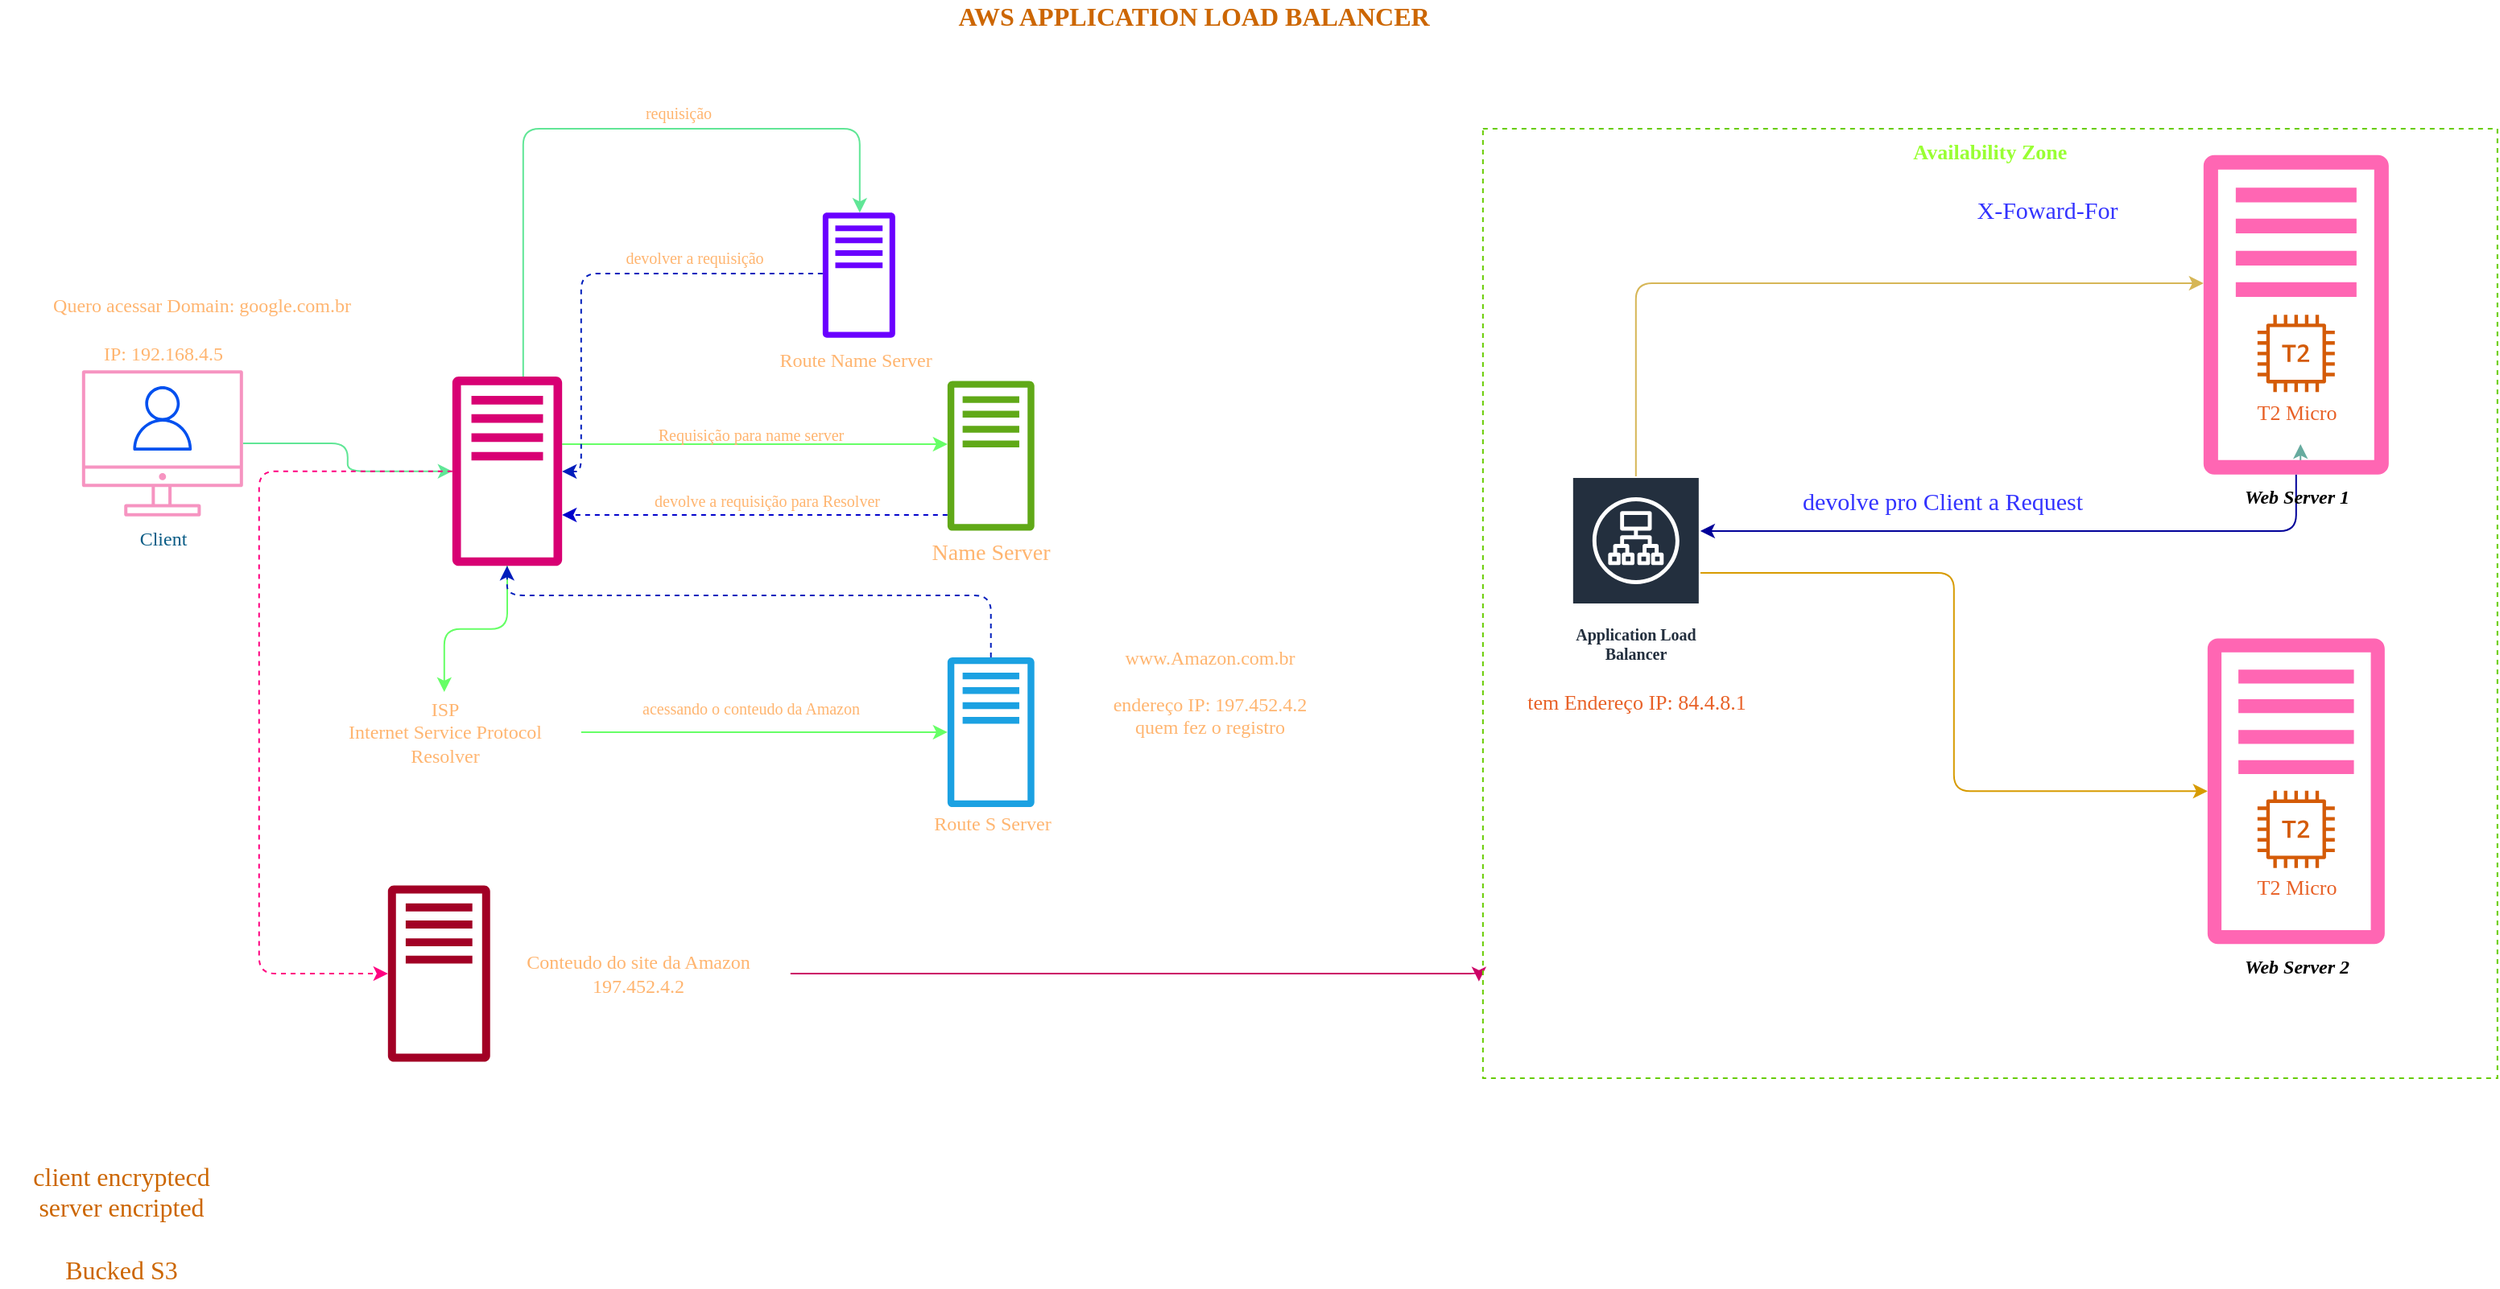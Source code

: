 <mxfile version="17.4.2" type="device"><diagram id="zEZ7BMcGKdXpHKRU1zdM" name="AWS"><mxGraphModel dx="1778" dy="1005" grid="1" gridSize="10" guides="1" tooltips="1" connect="1" arrows="1" fold="1" page="1" pageScale="1" pageWidth="1920" pageHeight="1200" math="0" shadow="0"><root><mxCell id="0"/><mxCell id="1" parent="0"/><mxCell id="Pua06mJ3tunUE9ZnBc1j-4" style="edgeStyle=orthogonalEdgeStyle;curved=0;rounded=1;sketch=0;orthogonalLoop=1;jettySize=auto;html=1;fontFamily=Verdana;fontColor=#FFB570;strokeColor=#60E696;fillColor=#F694C1;" edge="1" parent="1" source="Pua06mJ3tunUE9ZnBc1j-1" target="Pua06mJ3tunUE9ZnBc1j-5"><mxGeometry relative="1" as="geometry"><mxPoint x="320.91" y="410" as="targetPoint"/></mxGeometry></mxCell><mxCell id="Pua06mJ3tunUE9ZnBc1j-1" value="Client" style="sketch=0;outlineConnect=0;fontColor=#095C86;strokeColor=none;fillColor=#F694C1;dashed=0;verticalLabelPosition=bottom;verticalAlign=top;align=center;html=1;fontSize=12;fontStyle=0;aspect=fixed;shape=mxgraph.aws4.illustration_desktop;pointerEvents=1;strokeWidth=2;fontFamily=Verdana;" vertex="1" parent="1"><mxGeometry x="160.91" y="370" width="100" height="91" as="geometry"/></mxCell><mxCell id="Pua06mJ3tunUE9ZnBc1j-2" value="" style="sketch=0;outlineConnect=0;fontColor=#ffffff;fillColor=#0050ef;strokeColor=#001DBC;dashed=0;verticalLabelPosition=bottom;verticalAlign=top;align=center;html=1;fontSize=12;fontStyle=0;aspect=fixed;pointerEvents=1;shape=mxgraph.aws4.user;rounded=0;fontFamily=Verdana;labelBackgroundColor=none;" vertex="1" parent="1"><mxGeometry x="190.91" y="380" width="40" height="40" as="geometry"/></mxCell><mxCell id="Pua06mJ3tunUE9ZnBc1j-11" style="edgeStyle=orthogonalEdgeStyle;curved=0;rounded=1;sketch=0;orthogonalLoop=1;jettySize=auto;html=1;fontFamily=Verdana;fontColor=#FFB570;strokeColor=#60E696;fillColor=#F694C1;" edge="1" parent="1" source="Pua06mJ3tunUE9ZnBc1j-5" target="Pua06mJ3tunUE9ZnBc1j-9"><mxGeometry relative="1" as="geometry"><Array as="points"><mxPoint x="434.91" y="220"/><mxPoint x="643.91" y="220"/></Array></mxGeometry></mxCell><mxCell id="Pua06mJ3tunUE9ZnBc1j-25" style="edgeStyle=orthogonalEdgeStyle;curved=0;rounded=1;sketch=0;orthogonalLoop=1;jettySize=auto;html=1;fontFamily=Verdana;fontSize=14;fontColor=#FFB570;strokeColor=#66FF66;fillColor=#F694C1;" edge="1" parent="1" source="Pua06mJ3tunUE9ZnBc1j-5" target="Pua06mJ3tunUE9ZnBc1j-16"><mxGeometry relative="1" as="geometry"><Array as="points"><mxPoint x="640.91" y="416"/><mxPoint x="640.91" y="416"/></Array></mxGeometry></mxCell><mxCell id="Pua06mJ3tunUE9ZnBc1j-32" style="edgeStyle=orthogonalEdgeStyle;curved=0;rounded=1;sketch=0;orthogonalLoop=1;jettySize=auto;html=1;fontFamily=Verdana;fontSize=13;fontColor=#FFB570;strokeColor=#66FF66;fillColor=#F694C1;" edge="1" parent="1" source="Pua06mJ3tunUE9ZnBc1j-5" target="Pua06mJ3tunUE9ZnBc1j-6"><mxGeometry relative="1" as="geometry"/></mxCell><mxCell id="Pua06mJ3tunUE9ZnBc1j-37" style="edgeStyle=orthogonalEdgeStyle;curved=0;rounded=1;sketch=0;orthogonalLoop=1;jettySize=auto;html=1;dashed=1;fontFamily=Verdana;fontSize=13;fontColor=#FFB570;strokeColor=#FF0080;fillColor=#F694C1;" edge="1" parent="1" source="Pua06mJ3tunUE9ZnBc1j-5" target="Pua06mJ3tunUE9ZnBc1j-38"><mxGeometry relative="1" as="geometry"><mxPoint x="270.91" y="760" as="targetPoint"/><Array as="points"><mxPoint x="270.91" y="433"/><mxPoint x="270.91" y="745"/></Array></mxGeometry></mxCell><mxCell id="Pua06mJ3tunUE9ZnBc1j-5" value="" style="sketch=0;outlineConnect=0;fontColor=#ffffff;fillColor=#d80073;strokeColor=#A50040;dashed=0;verticalLabelPosition=bottom;verticalAlign=top;align=center;html=1;fontSize=12;fontStyle=0;aspect=fixed;pointerEvents=1;shape=mxgraph.aws4.traditional_server;rounded=0;labelBackgroundColor=none;fontFamily=Verdana;" vertex="1" parent="1"><mxGeometry x="390.91" y="373.75" width="68.17" height="118.17" as="geometry"/></mxCell><mxCell id="Pua06mJ3tunUE9ZnBc1j-33" style="edgeStyle=orthogonalEdgeStyle;curved=0;rounded=1;sketch=0;orthogonalLoop=1;jettySize=auto;html=1;fontFamily=Verdana;fontSize=13;fontColor=#FFB570;strokeColor=#66FF66;fillColor=#F694C1;" edge="1" parent="1" source="Pua06mJ3tunUE9ZnBc1j-6" target="Pua06mJ3tunUE9ZnBc1j-30"><mxGeometry relative="1" as="geometry"/></mxCell><mxCell id="Pua06mJ3tunUE9ZnBc1j-6" value="ISP&lt;br&gt;Internet Service Protocol&lt;br&gt;Resolver" style="text;html=1;align=center;verticalAlign=middle;resizable=0;points=[];autosize=1;strokeColor=none;fillColor=none;fontFamily=Verdana;fontColor=#FFB570;" vertex="1" parent="1"><mxGeometry x="300.91" y="570" width="170" height="50" as="geometry"/></mxCell><mxCell id="Pua06mJ3tunUE9ZnBc1j-7" value="IP: 192.168.4.5" style="text;html=1;align=center;verticalAlign=middle;resizable=0;points=[];autosize=1;strokeColor=none;fillColor=none;fontFamily=Verdana;fontColor=#FFB570;" vertex="1" parent="1"><mxGeometry x="155.91" y="350" width="110" height="20" as="geometry"/></mxCell><mxCell id="Pua06mJ3tunUE9ZnBc1j-8" value="Quero acessar Domain: google.com.br" style="text;html=1;align=center;verticalAlign=middle;resizable=0;points=[];autosize=1;strokeColor=none;fillColor=none;fontFamily=Verdana;fontColor=#FFB570;" vertex="1" parent="1"><mxGeometry x="110" y="320" width="250" height="20" as="geometry"/></mxCell><mxCell id="Pua06mJ3tunUE9ZnBc1j-27" style="edgeStyle=orthogonalEdgeStyle;curved=0;rounded=1;sketch=0;orthogonalLoop=1;jettySize=auto;html=1;fontFamily=Verdana;fontSize=14;fontColor=#FFB570;strokeColor=#001DBC;fillColor=#0050ef;dashed=1;" edge="1" parent="1" source="Pua06mJ3tunUE9ZnBc1j-9" target="Pua06mJ3tunUE9ZnBc1j-5"><mxGeometry relative="1" as="geometry"><Array as="points"><mxPoint x="470.91" y="310"/><mxPoint x="470.91" y="433"/></Array></mxGeometry></mxCell><mxCell id="Pua06mJ3tunUE9ZnBc1j-9" value="" style="sketch=0;outlineConnect=0;fontColor=#ffffff;fillColor=#6a00ff;strokeColor=#3700CC;dashed=0;verticalLabelPosition=bottom;verticalAlign=top;align=center;html=1;fontSize=12;fontStyle=0;aspect=fixed;pointerEvents=1;shape=mxgraph.aws4.traditional_server;rounded=0;labelBackgroundColor=none;fontFamily=Verdana;" vertex="1" parent="1"><mxGeometry x="620.91" y="272" width="45" height="78" as="geometry"/></mxCell><mxCell id="Pua06mJ3tunUE9ZnBc1j-10" value="Route Name Server" style="text;html=1;align=center;verticalAlign=middle;resizable=0;points=[];autosize=1;strokeColor=none;fillColor=none;fontFamily=Verdana;fontColor=#FFB570;" vertex="1" parent="1"><mxGeometry x="575.91" y="353.75" width="130" height="20" as="geometry"/></mxCell><mxCell id="Pua06mJ3tunUE9ZnBc1j-12" value="requisição" style="text;html=1;align=center;verticalAlign=middle;resizable=0;points=[];autosize=1;strokeColor=none;fillColor=none;fontFamily=Verdana;fontColor=#FFB570;fontSize=10;" vertex="1" parent="1"><mxGeometry x="495.91" y="200" width="70" height="20" as="geometry"/></mxCell><mxCell id="Pua06mJ3tunUE9ZnBc1j-15" value="devolver a requisição" style="text;html=1;align=center;verticalAlign=middle;resizable=0;points=[];autosize=1;strokeColor=none;fillColor=none;fontFamily=Verdana;fontColor=#FFB570;fontSize=10;" vertex="1" parent="1"><mxGeometry x="480.91" y="290" width="120" height="20" as="geometry"/></mxCell><mxCell id="Pua06mJ3tunUE9ZnBc1j-21" style="edgeStyle=orthogonalEdgeStyle;curved=0;rounded=1;sketch=0;orthogonalLoop=1;jettySize=auto;html=1;dashed=1;fontFamily=Verdana;fontSize=14;fontColor=#FFB570;strokeColor=#0000CC;fillColor=#F694C1;" edge="1" parent="1" source="Pua06mJ3tunUE9ZnBc1j-16" target="Pua06mJ3tunUE9ZnBc1j-5"><mxGeometry relative="1" as="geometry"><mxPoint x="460.91" y="435" as="targetPoint"/><Array as="points"><mxPoint x="580.91" y="460"/><mxPoint x="580.91" y="460"/></Array></mxGeometry></mxCell><mxCell id="Pua06mJ3tunUE9ZnBc1j-16" value="" style="sketch=0;outlineConnect=0;fontColor=#ffffff;fillColor=#60a917;strokeColor=#2D7600;dashed=0;verticalLabelPosition=bottom;verticalAlign=top;align=center;html=1;fontSize=12;fontStyle=0;aspect=fixed;pointerEvents=1;shape=mxgraph.aws4.traditional_server;rounded=0;labelBackgroundColor=none;fontFamily=Verdana;" vertex="1" parent="1"><mxGeometry x="698.41" y="376.5" width="53.94" height="93.5" as="geometry"/></mxCell><mxCell id="Pua06mJ3tunUE9ZnBc1j-18" value="Name Server" style="text;html=1;align=center;verticalAlign=middle;resizable=0;points=[];autosize=1;strokeColor=none;fillColor=none;fontSize=14;fontFamily=Verdana;fontColor=#FFB570;" vertex="1" parent="1"><mxGeometry x="670.38" y="474" width="110" height="20" as="geometry"/></mxCell><mxCell id="Pua06mJ3tunUE9ZnBc1j-28" value="&lt;font size=&quot;1&quot;&gt;Requisição para name server&lt;/font&gt;" style="text;html=1;align=center;verticalAlign=middle;resizable=0;points=[];autosize=1;strokeColor=none;fillColor=none;fontSize=14;fontFamily=Verdana;fontColor=#FFB570;" vertex="1" parent="1"><mxGeometry x="495.91" y="400" width="160" height="20" as="geometry"/></mxCell><mxCell id="Pua06mJ3tunUE9ZnBc1j-29" value="&lt;font size=&quot;1&quot;&gt;devolve a requisição para Resolver&lt;/font&gt;" style="text;html=1;align=center;verticalAlign=middle;resizable=0;points=[];autosize=1;strokeColor=none;fillColor=none;fontSize=14;fontFamily=Verdana;fontColor=#FFB570;" vertex="1" parent="1"><mxGeometry x="490.91" y="441" width="190" height="20" as="geometry"/></mxCell><mxCell id="Pua06mJ3tunUE9ZnBc1j-34" style="edgeStyle=orthogonalEdgeStyle;curved=0;rounded=1;sketch=0;orthogonalLoop=1;jettySize=auto;html=1;fontFamily=Verdana;fontSize=13;fontColor=#FFB570;strokeColor=#001DBC;fillColor=#0050ef;dashed=1;" edge="1" parent="1" source="Pua06mJ3tunUE9ZnBc1j-30" target="Pua06mJ3tunUE9ZnBc1j-5"><mxGeometry relative="1" as="geometry"><Array as="points"><mxPoint x="725.91" y="510"/><mxPoint x="424.91" y="510"/></Array></mxGeometry></mxCell><mxCell id="Pua06mJ3tunUE9ZnBc1j-30" value="" style="sketch=0;outlineConnect=0;fontColor=#ffffff;fillColor=#1ba1e2;strokeColor=#006EAF;dashed=0;verticalLabelPosition=bottom;verticalAlign=top;align=center;html=1;fontSize=12;fontStyle=0;aspect=fixed;pointerEvents=1;shape=mxgraph.aws4.traditional_server;rounded=0;labelBackgroundColor=none;fontFamily=Verdana;" vertex="1" parent="1"><mxGeometry x="698.41" y="548.25" width="53.94" height="93.5" as="geometry"/></mxCell><mxCell id="Pua06mJ3tunUE9ZnBc1j-31" value="Route S Server" style="text;html=1;align=center;verticalAlign=middle;resizable=0;points=[];autosize=1;strokeColor=none;fillColor=none;fontFamily=Verdana;fontColor=#FFB570;" vertex="1" parent="1"><mxGeometry x="670.91" y="641.75" width="110" height="20" as="geometry"/></mxCell><mxCell id="Pua06mJ3tunUE9ZnBc1j-35" value="&lt;font size=&quot;1&quot;&gt;acessando o conteudo da Amazon&lt;/font&gt;" style="text;html=1;align=center;verticalAlign=middle;resizable=0;points=[];autosize=1;strokeColor=none;fillColor=none;fontSize=14;fontFamily=Verdana;fontColor=#FFB570;" vertex="1" parent="1"><mxGeometry x="480.91" y="570" width="190" height="20" as="geometry"/></mxCell><mxCell id="Pua06mJ3tunUE9ZnBc1j-36" value="www.Amazon.com.br&lt;br&gt;&lt;br&gt;endereço IP: 197.452.4.2&lt;br&gt;quem fez o registro" style="text;html=1;align=center;verticalAlign=middle;resizable=0;points=[];autosize=1;strokeColor=none;fillColor=none;fontFamily=Verdana;fontColor=#FFB570;" vertex="1" parent="1"><mxGeometry x="775.91" y="540" width="170" height="60" as="geometry"/></mxCell><mxCell id="Pua06mJ3tunUE9ZnBc1j-38" value="" style="sketch=0;outlineConnect=0;fontColor=#ffffff;fillColor=#a20025;strokeColor=#6F0000;dashed=0;verticalLabelPosition=bottom;verticalAlign=top;align=center;html=1;fontSize=12;fontStyle=0;aspect=fixed;pointerEvents=1;shape=mxgraph.aws4.traditional_server;rounded=0;labelBackgroundColor=none;fontFamily=Verdana;" vertex="1" parent="1"><mxGeometry x="350.91" y="690" width="63.46" height="110" as="geometry"/></mxCell><mxCell id="Pua06mJ3tunUE9ZnBc1j-41" style="edgeStyle=orthogonalEdgeStyle;curved=0;rounded=1;sketch=0;orthogonalLoop=1;jettySize=auto;html=1;fontFamily=Verdana;fontSize=13;fontColor=#FFB570;strokeColor=#CC0066;fillColor=#F694C1;entryX=-0.004;entryY=0.898;entryDx=0;entryDy=0;entryPerimeter=0;" edge="1" parent="1" source="Pua06mJ3tunUE9ZnBc1j-40" target="Pua06mJ3tunUE9ZnBc1j-43"><mxGeometry relative="1" as="geometry"><mxPoint x="1110.91" y="430" as="targetPoint"/><Array as="points"><mxPoint x="1028.91" y="745"/></Array></mxGeometry></mxCell><mxCell id="Pua06mJ3tunUE9ZnBc1j-40" value="Conteudo do site da Amazon&lt;br&gt;197.452.4.2" style="text;html=1;align=center;verticalAlign=middle;resizable=0;points=[];autosize=1;strokeColor=none;fillColor=none;fontFamily=Verdana;fontColor=#FFB570;" vertex="1" parent="1"><mxGeometry x="410.91" y="730" width="190" height="30" as="geometry"/></mxCell><mxCell id="Pua06mJ3tunUE9ZnBc1j-43" value="Availability Zone" style="dashed=1;verticalAlign=top;fontStyle=1;rounded=0;labelBackgroundColor=none;sketch=0;fontFamily=Verdana;fontSize=13;fillColor=none;gradientColor=none;strokeColor=#66CC00;fontColor=#99FF33;" vertex="1" parent="1"><mxGeometry x="1030.91" y="220" width="630" height="590" as="geometry"/></mxCell><mxCell id="Pua06mJ3tunUE9ZnBc1j-54" value="" style="edgeStyle=orthogonalEdgeStyle;curved=0;rounded=1;sketch=0;orthogonalLoop=1;jettySize=auto;html=1;fontFamily=Verdana;fontSize=13;fontColor=#99FF33;strokeColor=#67AB9F;fillColor=#F694C1;" edge="1" parent="1"><mxGeometry relative="1" as="geometry"><mxPoint x="1538.61" y="426" as="sourcePoint"/><mxPoint x="1538.61" y="416" as="targetPoint"/></mxGeometry></mxCell><mxCell id="Pua06mJ3tunUE9ZnBc1j-55" value="&lt;b&gt;&lt;i&gt;Web Server 2&lt;/i&gt;&lt;/b&gt;" style="sketch=0;outlineConnect=0;fillColor=#FF66B3;strokeColor=#b85450;dashed=1;verticalLabelPosition=bottom;verticalAlign=top;align=center;html=1;fontSize=12;fontStyle=0;aspect=fixed;pointerEvents=1;shape=mxgraph.aws4.traditional_server;rounded=0;labelBackgroundColor=none;fontFamily=Verdana;strokeWidth=1;dashPattern=1 1;perimeterSpacing=0;" vertex="1" parent="1"><mxGeometry x="1480.91" y="536.34" width="110" height="190.66" as="geometry"/></mxCell><mxCell id="Pua06mJ3tunUE9ZnBc1j-70" style="edgeStyle=orthogonalEdgeStyle;curved=0;rounded=1;sketch=0;orthogonalLoop=1;jettySize=auto;html=1;fontFamily=Verdana;fontSize=15;fontColor=#3333FF;strokeColor=#000099;fillColor=#F694C1;" edge="1" parent="1" source="Pua06mJ3tunUE9ZnBc1j-51" target="Pua06mJ3tunUE9ZnBc1j-65"><mxGeometry relative="1" as="geometry"><Array as="points"><mxPoint x="1535.91" y="470"/></Array></mxGeometry></mxCell><mxCell id="Pua06mJ3tunUE9ZnBc1j-51" value="&lt;b&gt;&lt;i&gt;Web Server 1&lt;/i&gt;&lt;/b&gt;" style="sketch=0;outlineConnect=0;fillColor=#FF66B3;strokeColor=#b85450;verticalLabelPosition=bottom;verticalAlign=top;align=center;html=1;fontSize=12;fontStyle=0;pointerEvents=1;shape=mxgraph.aws4.traditional_server;rounded=0;labelBackgroundColor=none;fontFamily=Verdana;strokeWidth=1;perimeterSpacing=0;aspect=fixed;" vertex="1" parent="1"><mxGeometry x="1478.41" y="236" width="115" height="199.32" as="geometry"/></mxCell><mxCell id="Pua06mJ3tunUE9ZnBc1j-59" value="" style="sketch=0;outlineConnect=0;fontColor=#232F3E;gradientColor=none;fillColor=#D45B07;strokeColor=none;dashed=0;verticalLabelPosition=bottom;verticalAlign=top;align=center;html=1;fontSize=12;fontStyle=0;aspect=fixed;pointerEvents=1;shape=mxgraph.aws4.t2_instance;rounded=0;labelBackgroundColor=none;fontFamily=Verdana;" vertex="1" parent="1"><mxGeometry x="1511.91" y="335.66" width="48" height="48" as="geometry"/></mxCell><mxCell id="Pua06mJ3tunUE9ZnBc1j-60" value="&lt;font color=&quot;#e86127&quot;&gt;T2 Micro&lt;/font&gt;" style="text;html=1;align=center;verticalAlign=middle;resizable=0;points=[];autosize=1;strokeColor=none;fillColor=none;fontSize=13;fontFamily=Verdana;fontColor=#99FF33;" vertex="1" parent="1"><mxGeometry x="1500.91" y="385.66" width="70" height="20" as="geometry"/></mxCell><mxCell id="Pua06mJ3tunUE9ZnBc1j-61" value="" style="sketch=0;outlineConnect=0;fontColor=#232F3E;gradientColor=none;fillColor=#D45B07;strokeColor=none;dashed=0;verticalLabelPosition=bottom;verticalAlign=top;align=center;html=1;fontSize=12;fontStyle=0;aspect=fixed;pointerEvents=1;shape=mxgraph.aws4.t2_instance;rounded=0;labelBackgroundColor=none;fontFamily=Verdana;" vertex="1" parent="1"><mxGeometry x="1511.91" y="631.34" width="48" height="48" as="geometry"/></mxCell><mxCell id="Pua06mJ3tunUE9ZnBc1j-62" value="&lt;font color=&quot;#e86127&quot;&gt;T2 Micro&lt;/font&gt;" style="text;html=1;align=center;verticalAlign=middle;resizable=0;points=[];autosize=1;strokeColor=none;fillColor=none;fontSize=13;fontFamily=Verdana;fontColor=#99FF33;" vertex="1" parent="1"><mxGeometry x="1500.91" y="681.34" width="70" height="20" as="geometry"/></mxCell><mxCell id="Pua06mJ3tunUE9ZnBc1j-67" style="edgeStyle=orthogonalEdgeStyle;curved=0;rounded=1;sketch=0;orthogonalLoop=1;jettySize=auto;html=1;fontFamily=Verdana;fontSize=13;fontColor=#E86127;strokeColor=#d6b656;fillColor=#fff2cc;" edge="1" parent="1" source="Pua06mJ3tunUE9ZnBc1j-65" target="Pua06mJ3tunUE9ZnBc1j-51"><mxGeometry relative="1" as="geometry"><Array as="points"><mxPoint x="1125.91" y="316"/></Array></mxGeometry></mxCell><mxCell id="Pua06mJ3tunUE9ZnBc1j-68" style="edgeStyle=orthogonalEdgeStyle;curved=0;rounded=1;sketch=0;orthogonalLoop=1;jettySize=auto;html=1;fontFamily=Verdana;fontSize=13;fontColor=#E86127;strokeColor=#d79b00;fillColor=#ffe6cc;" edge="1" parent="1" source="Pua06mJ3tunUE9ZnBc1j-65" target="Pua06mJ3tunUE9ZnBc1j-55"><mxGeometry relative="1" as="geometry"/></mxCell><mxCell id="Pua06mJ3tunUE9ZnBc1j-65" value="Application Load Balancer" style="sketch=0;outlineConnect=0;fontColor=#232F3E;gradientColor=none;strokeColor=#ffffff;fillColor=#232F3E;dashed=0;verticalLabelPosition=middle;verticalAlign=bottom;align=center;html=1;whiteSpace=wrap;fontSize=10;fontStyle=1;spacing=3;shape=mxgraph.aws4.productIcon;prIcon=mxgraph.aws4.application_load_balancer;rounded=0;labelBackgroundColor=none;fontFamily=Verdana;" vertex="1" parent="1"><mxGeometry x="1085.91" y="436" width="80" height="120" as="geometry"/></mxCell><mxCell id="Pua06mJ3tunUE9ZnBc1j-66" value="tem Endereço IP: 84.4.8.1" style="text;html=1;align=center;verticalAlign=middle;resizable=0;points=[];autosize=1;strokeColor=none;fillColor=none;fontSize=13;fontFamily=Verdana;fontColor=#E86127;" vertex="1" parent="1"><mxGeometry x="1030.91" y="566" width="190" height="20" as="geometry"/></mxCell><mxCell id="Pua06mJ3tunUE9ZnBc1j-69" value="&lt;font style=&quot;font-size: 15px&quot; color=&quot;#3333ff&quot;&gt;X-Foward-For&lt;/font&gt;" style="text;html=1;align=center;verticalAlign=middle;resizable=0;points=[];autosize=1;strokeColor=none;fillColor=none;fontSize=13;fontFamily=Verdana;fontColor=#E86127;" vertex="1" parent="1"><mxGeometry x="1320.91" y="260" width="120" height="20" as="geometry"/></mxCell><mxCell id="Pua06mJ3tunUE9ZnBc1j-71" value="&lt;font style=&quot;font-size: 15px&quot; color=&quot;#3333ff&quot;&gt;devolve pro Client a Request&lt;/font&gt;" style="text;html=1;align=center;verticalAlign=middle;resizable=0;points=[];autosize=1;strokeColor=none;fillColor=none;fontSize=13;fontFamily=Verdana;fontColor=#E86127;" vertex="1" parent="1"><mxGeometry x="1200.91" y="441" width="230" height="20" as="geometry"/></mxCell><mxCell id="Pua06mJ3tunUE9ZnBc1j-72" value="&lt;font color=&quot;#cc6600&quot;&gt;&lt;span style=&quot;font-size: 16px&quot;&gt;&lt;b&gt;AWS APPLICATION LOAD BALANCER&lt;/b&gt;&lt;/span&gt;&lt;/font&gt;" style="text;html=1;align=center;verticalAlign=middle;resizable=0;points=[];autosize=1;strokeColor=none;fillColor=none;fontSize=15;fontFamily=Verdana;fontColor=#3333FF;" vertex="1" parent="1"><mxGeometry x="680.91" y="140" width="340" height="20" as="geometry"/></mxCell><mxCell id="Pua06mJ3tunUE9ZnBc1j-73" value="client encryptecd&lt;br&gt;server encripted&lt;br&gt;&lt;br&gt;Bucked S3" style="text;html=1;align=center;verticalAlign=middle;resizable=0;points=[];autosize=1;strokeColor=none;fillColor=none;fontSize=16;fontFamily=Verdana;fontColor=#CC6600;" vertex="1" parent="1"><mxGeometry x="110" y="860" width="150" height="80" as="geometry"/></mxCell></root></mxGraphModel></diagram></mxfile>